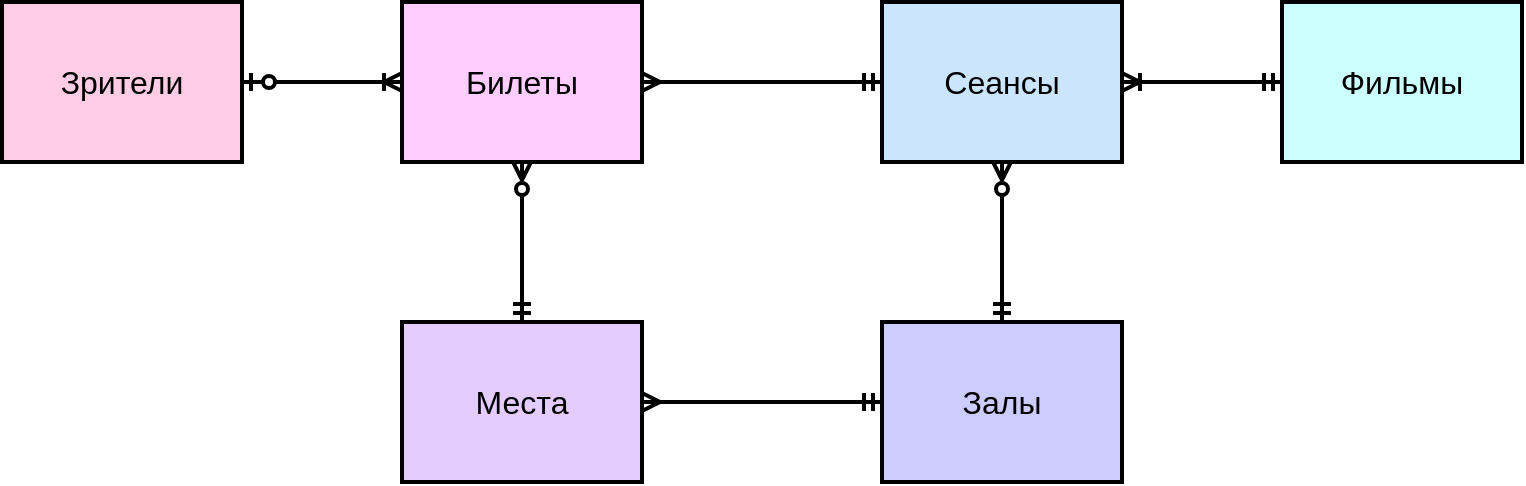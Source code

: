 <mxfile version="21.1.8" type="device">
  <diagram name="Страница 1" id="AWaT62XMGhaTGmUfI5o9">
    <mxGraphModel dx="1360" dy="751" grid="1" gridSize="10" guides="1" tooltips="1" connect="1" arrows="1" fold="1" page="1" pageScale="1" pageWidth="827" pageHeight="1169" math="0" shadow="0">
      <root>
        <mxCell id="0" />
        <mxCell id="1" parent="0" />
        <mxCell id="_8jBreyPY1QzfbfMAoMU-1" value="&lt;font style=&quot;font-size: 16px;&quot;&gt;Зрители&lt;/font&gt;" style="rounded=0;whiteSpace=wrap;html=1;strokeWidth=2;fillColor=#FFCCE6;" parent="1" vertex="1">
          <mxGeometry x="40" y="320" width="120" height="80" as="geometry" />
        </mxCell>
        <mxCell id="_8jBreyPY1QzfbfMAoMU-2" value="&lt;font style=&quot;font-size: 16px;&quot;&gt;Сеансы&lt;/font&gt;" style="rounded=0;whiteSpace=wrap;html=1;strokeWidth=2;fillColor=#CCE5FF;" parent="1" vertex="1">
          <mxGeometry x="480" y="320" width="120" height="80" as="geometry" />
        </mxCell>
        <mxCell id="_8jBreyPY1QzfbfMAoMU-3" value="&lt;font style=&quot;font-size: 16px;&quot;&gt;Залы&lt;/font&gt;" style="rounded=0;whiteSpace=wrap;html=1;strokeWidth=2;fillColor=#CCCCFF;" parent="1" vertex="1">
          <mxGeometry x="480" y="480" width="120" height="80" as="geometry" />
        </mxCell>
        <mxCell id="_8jBreyPY1QzfbfMAoMU-4" value="&lt;font style=&quot;font-size: 16px;&quot;&gt;Билеты&lt;/font&gt;" style="rounded=0;whiteSpace=wrap;html=1;strokeWidth=2;fillColor=#FFCCFF;" parent="1" vertex="1">
          <mxGeometry x="240" y="320" width="120" height="80" as="geometry" />
        </mxCell>
        <mxCell id="_8jBreyPY1QzfbfMAoMU-5" value="&lt;font style=&quot;font-size: 16px;&quot;&gt;Фильмы&lt;/font&gt;" style="rounded=0;whiteSpace=wrap;html=1;strokeWidth=2;fillColor=#CCFFFF;direction=east;" parent="1" vertex="1">
          <mxGeometry x="680" y="320" width="120" height="80" as="geometry" />
        </mxCell>
        <mxCell id="_8jBreyPY1QzfbfMAoMU-6" value="" style="endArrow=ERoneToMany;startArrow=ERzeroToOne;html=1;rounded=0;entryX=0;entryY=0.5;entryDx=0;entryDy=0;strokeWidth=2;startFill=0;endFill=0;exitX=1;exitY=0.5;exitDx=0;exitDy=0;" parent="1" target="_8jBreyPY1QzfbfMAoMU-4" edge="1" source="_8jBreyPY1QzfbfMAoMU-1">
          <mxGeometry width="50" height="50" relative="1" as="geometry">
            <mxPoint x="160" y="360" as="sourcePoint" />
            <mxPoint x="210" y="310" as="targetPoint" />
          </mxGeometry>
        </mxCell>
        <mxCell id="_8jBreyPY1QzfbfMAoMU-8" value="" style="endArrow=ERoneToMany;startArrow=ERmandOne;html=1;rounded=0;entryX=1;entryY=0.5;entryDx=0;entryDy=0;strokeWidth=2;startFill=0;endFill=0;exitX=0;exitY=0.5;exitDx=0;exitDy=0;" parent="1" target="_8jBreyPY1QzfbfMAoMU-2" edge="1" source="_8jBreyPY1QzfbfMAoMU-5">
          <mxGeometry width="50" height="50" relative="1" as="geometry">
            <mxPoint x="490" y="260" as="sourcePoint" />
            <mxPoint x="570" y="190" as="targetPoint" />
            <Array as="points" />
          </mxGeometry>
        </mxCell>
        <mxCell id="eAmYj1TCffblYggk6UAi-1" value="&lt;font style=&quot;font-size: 16px;&quot;&gt;Места&lt;/font&gt;" style="rounded=0;whiteSpace=wrap;html=1;fillColor=#E5CCFF;strokeWidth=2;" vertex="1" parent="1">
          <mxGeometry x="240" y="480" width="120" height="80" as="geometry" />
        </mxCell>
        <mxCell id="eAmYj1TCffblYggk6UAi-3" value="" style="endArrow=ERzeroToMany;startArrow=ERmandOne;html=1;rounded=0;exitX=0.5;exitY=0;exitDx=0;exitDy=0;strokeWidth=2;startFill=0;endFill=0;" edge="1" parent="1" source="eAmYj1TCffblYggk6UAi-1">
          <mxGeometry width="50" height="50" relative="1" as="geometry">
            <mxPoint x="250" y="450" as="sourcePoint" />
            <mxPoint x="300" y="400" as="targetPoint" />
          </mxGeometry>
        </mxCell>
        <mxCell id="eAmYj1TCffblYggk6UAi-4" value="" style="endArrow=ERzeroToMany;startArrow=ERmandOne;html=1;rounded=0;exitX=0.5;exitY=0;exitDx=0;exitDy=0;strokeWidth=2;endFill=0;startFill=0;" edge="1" parent="1" source="_8jBreyPY1QzfbfMAoMU-3">
          <mxGeometry width="50" height="50" relative="1" as="geometry">
            <mxPoint x="490" y="450" as="sourcePoint" />
            <mxPoint x="540" y="400" as="targetPoint" />
          </mxGeometry>
        </mxCell>
        <mxCell id="eAmYj1TCffblYggk6UAi-5" value="" style="endArrow=ERmandOne;startArrow=ERmany;html=1;rounded=0;entryX=0;entryY=0.5;entryDx=0;entryDy=0;endSize=6;strokeWidth=2;startFill=0;endFill=0;" edge="1" parent="1" target="_8jBreyPY1QzfbfMAoMU-3">
          <mxGeometry width="50" height="50" relative="1" as="geometry">
            <mxPoint x="360" y="520" as="sourcePoint" />
            <mxPoint x="410" y="470" as="targetPoint" />
          </mxGeometry>
        </mxCell>
        <mxCell id="eAmYj1TCffblYggk6UAi-6" value="" style="endArrow=ERmandOne;startArrow=ERmany;html=1;rounded=0;entryX=0;entryY=0.5;entryDx=0;entryDy=0;strokeWidth=2;startFill=0;endFill=0;" edge="1" parent="1" target="_8jBreyPY1QzfbfMAoMU-2">
          <mxGeometry width="50" height="50" relative="1" as="geometry">
            <mxPoint x="360" y="360" as="sourcePoint" />
            <mxPoint x="410" y="310" as="targetPoint" />
          </mxGeometry>
        </mxCell>
      </root>
    </mxGraphModel>
  </diagram>
</mxfile>
